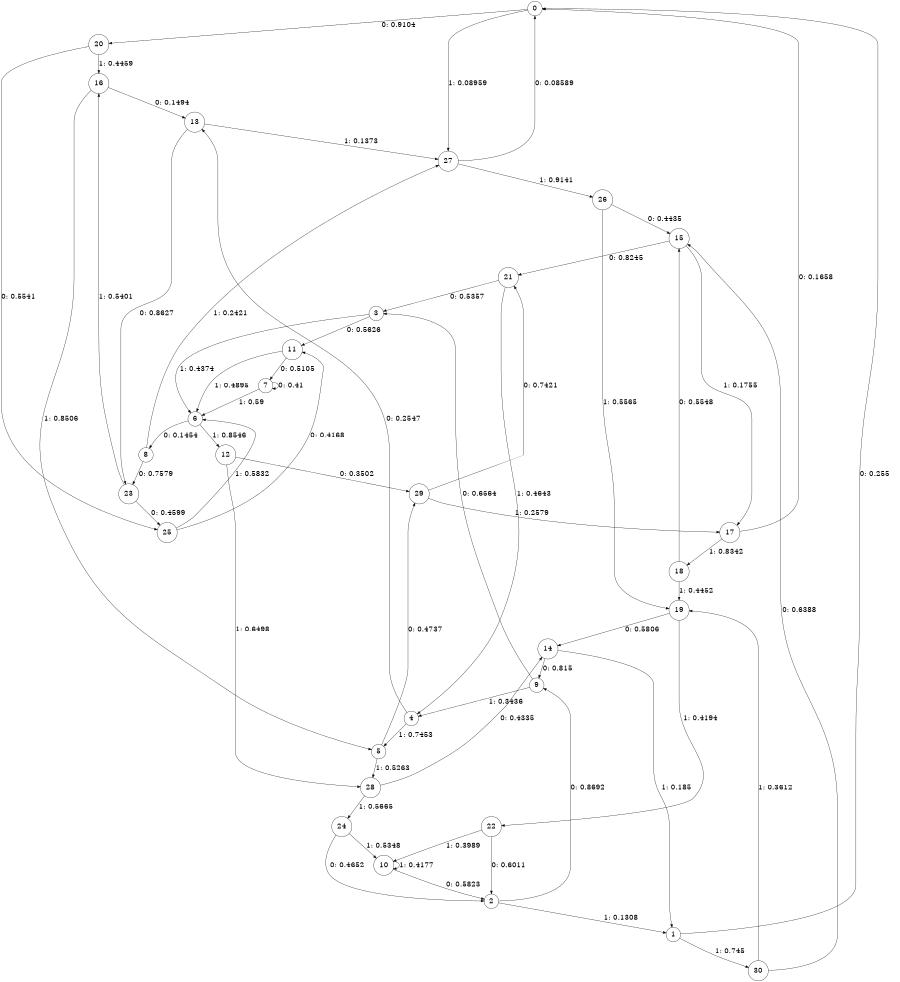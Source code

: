 digraph "ch9faceL6" {
size = "6,8.5";
ratio = "fill";
node [shape = circle];
node [fontsize = 24];
edge [fontsize = 24];
0 -> 20 [label = "0: 0.9104   "];
0 -> 27 [label = "1: 0.08959  "];
1 -> 0 [label = "0: 0.255    "];
1 -> 30 [label = "1: 0.745    "];
2 -> 9 [label = "0: 0.8692   "];
2 -> 1 [label = "1: 0.1308   "];
3 -> 11 [label = "0: 0.5626   "];
3 -> 6 [label = "1: 0.4374   "];
4 -> 13 [label = "0: 0.2547   "];
4 -> 5 [label = "1: 0.7453   "];
5 -> 29 [label = "0: 0.4737   "];
5 -> 28 [label = "1: 0.5263   "];
6 -> 8 [label = "0: 0.1454   "];
6 -> 12 [label = "1: 0.8546   "];
7 -> 7 [label = "0: 0.41     "];
7 -> 6 [label = "1: 0.59     "];
8 -> 23 [label = "0: 0.7579   "];
8 -> 27 [label = "1: 0.2421   "];
9 -> 3 [label = "0: 0.6564   "];
9 -> 4 [label = "1: 0.3436   "];
10 -> 2 [label = "0: 0.5823   "];
10 -> 10 [label = "1: 0.4177   "];
11 -> 7 [label = "0: 0.5105   "];
11 -> 6 [label = "1: 0.4895   "];
12 -> 29 [label = "0: 0.3502   "];
12 -> 28 [label = "1: 0.6498   "];
13 -> 23 [label = "0: 0.8627   "];
13 -> 27 [label = "1: 0.1373   "];
14 -> 9 [label = "0: 0.815    "];
14 -> 1 [label = "1: 0.185    "];
15 -> 21 [label = "0: 0.8245   "];
15 -> 17 [label = "1: 0.1755   "];
16 -> 13 [label = "0: 0.1494   "];
16 -> 5 [label = "1: 0.8506   "];
17 -> 0 [label = "0: 0.1658   "];
17 -> 18 [label = "1: 0.8342   "];
18 -> 15 [label = "0: 0.5548   "];
18 -> 19 [label = "1: 0.4452   "];
19 -> 14 [label = "0: 0.5806   "];
19 -> 22 [label = "1: 0.4194   "];
20 -> 25 [label = "0: 0.5541   "];
20 -> 16 [label = "1: 0.4459   "];
21 -> 3 [label = "0: 0.5357   "];
21 -> 4 [label = "1: 0.4643   "];
22 -> 2 [label = "0: 0.6011   "];
22 -> 10 [label = "1: 0.3989   "];
23 -> 25 [label = "0: 0.4599   "];
23 -> 16 [label = "1: 0.5401   "];
24 -> 2 [label = "0: 0.4652   "];
24 -> 10 [label = "1: 0.5348   "];
25 -> 11 [label = "0: 0.4168   "];
25 -> 6 [label = "1: 0.5832   "];
26 -> 15 [label = "0: 0.4435   "];
26 -> 19 [label = "1: 0.5565   "];
27 -> 0 [label = "0: 0.08589  "];
27 -> 26 [label = "1: 0.9141   "];
28 -> 14 [label = "0: 0.4335   "];
28 -> 24 [label = "1: 0.5665   "];
29 -> 21 [label = "0: 0.7421   "];
29 -> 17 [label = "1: 0.2579   "];
30 -> 15 [label = "0: 0.6388   "];
30 -> 19 [label = "1: 0.3612   "];
}